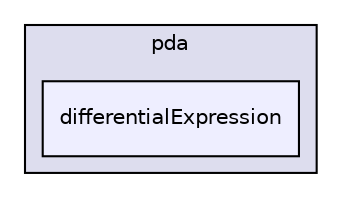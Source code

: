 digraph "java/broad/pda/differentialExpression" {
  compound=true
  node [ fontsize="10", fontname="Helvetica"];
  edge [ labelfontsize="10", labelfontname="Helvetica"];
  subgraph clusterdir_8530d4a580cb4d50cf384308e0640be3 {
    graph [ bgcolor="#ddddee", pencolor="black", label="pda" fontname="Helvetica", fontsize="10", URL="dir_8530d4a580cb4d50cf384308e0640be3.html"]
  dir_619cd4a646bd48d846260cac15b0c100 [shape=box, label="differentialExpression", style="filled", fillcolor="#eeeeff", pencolor="black", URL="dir_619cd4a646bd48d846260cac15b0c100.html"];
  }
}
